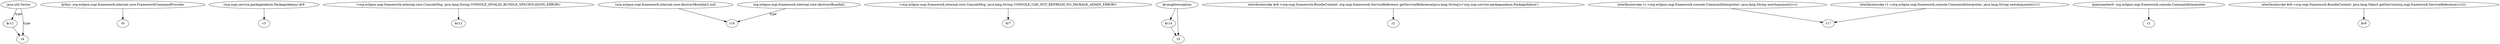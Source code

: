 digraph g {
0[label="java.util.Vector"]
1[label="$r11"]
0->1[label="type"]
2[label="@this: org.eclipse.osgi.framework.internal.core.FrameworkCommandProvider"]
3[label="r0"]
2->3[label=""]
4[label="(org.osgi.service.packageadmin.PackageAdmin) $r9"]
5[label="r3"]
4->5[label=""]
6[label="<org.eclipse.osgi.framework.internal.core.ConsoleMsg: java.lang.String CONSOLE_INVALID_BUNDLE_SPECIFICATION_ERROR>"]
7[label="$r12"]
6->7[label=""]
8[label="(org.eclipse.osgi.framework.internal.core.AbstractBundle[]) null"]
9[label="r16"]
8->9[label=""]
10[label="<org.eclipse.osgi.framework.internal.core.ConsoleMsg: java.lang.String CONSOLE_CAN_NOT_REFRESH_NO_PACKAGE_ADMIN_ERROR>"]
11[label="$r7"]
10->11[label=""]
12[label="@caughtexception"]
13[label="$r14"]
12->13[label=""]
14[label="r5"]
13->14[label=""]
12->14[label=""]
15[label="r4"]
1->15[label=""]
16[label="interfaceinvoke $r6.<org.osgi.framework.BundleContext: org.osgi.framework.ServiceReference getServiceReference(java.lang.String)>('org.osgi.service.packageadmin.PackageAdmin')"]
17[label="r2"]
16->17[label=""]
0->15[label="type"]
18[label="interfaceinvoke r1.<org.eclipse.osgi.framework.console.CommandInterpreter: java.lang.String nextArgument()>()"]
19[label="r17"]
18->19[label=""]
20[label="interfaceinvoke r1.<org.eclipse.osgi.framework.console.CommandInterpreter: java.lang.String nextArgument()>()"]
20->19[label=""]
21[label="@parameter0: org.eclipse.osgi.framework.console.CommandInterpreter"]
22[label="r1"]
21->22[label=""]
23[label="interfaceinvoke $r8.<org.osgi.framework.BundleContext: java.lang.Object getService(org.osgi.framework.ServiceReference)>(r2)"]
24[label="$r9"]
23->24[label=""]
25[label="org.eclipse.osgi.framework.internal.core.AbstractBundle[]"]
25->9[label="type"]
}
